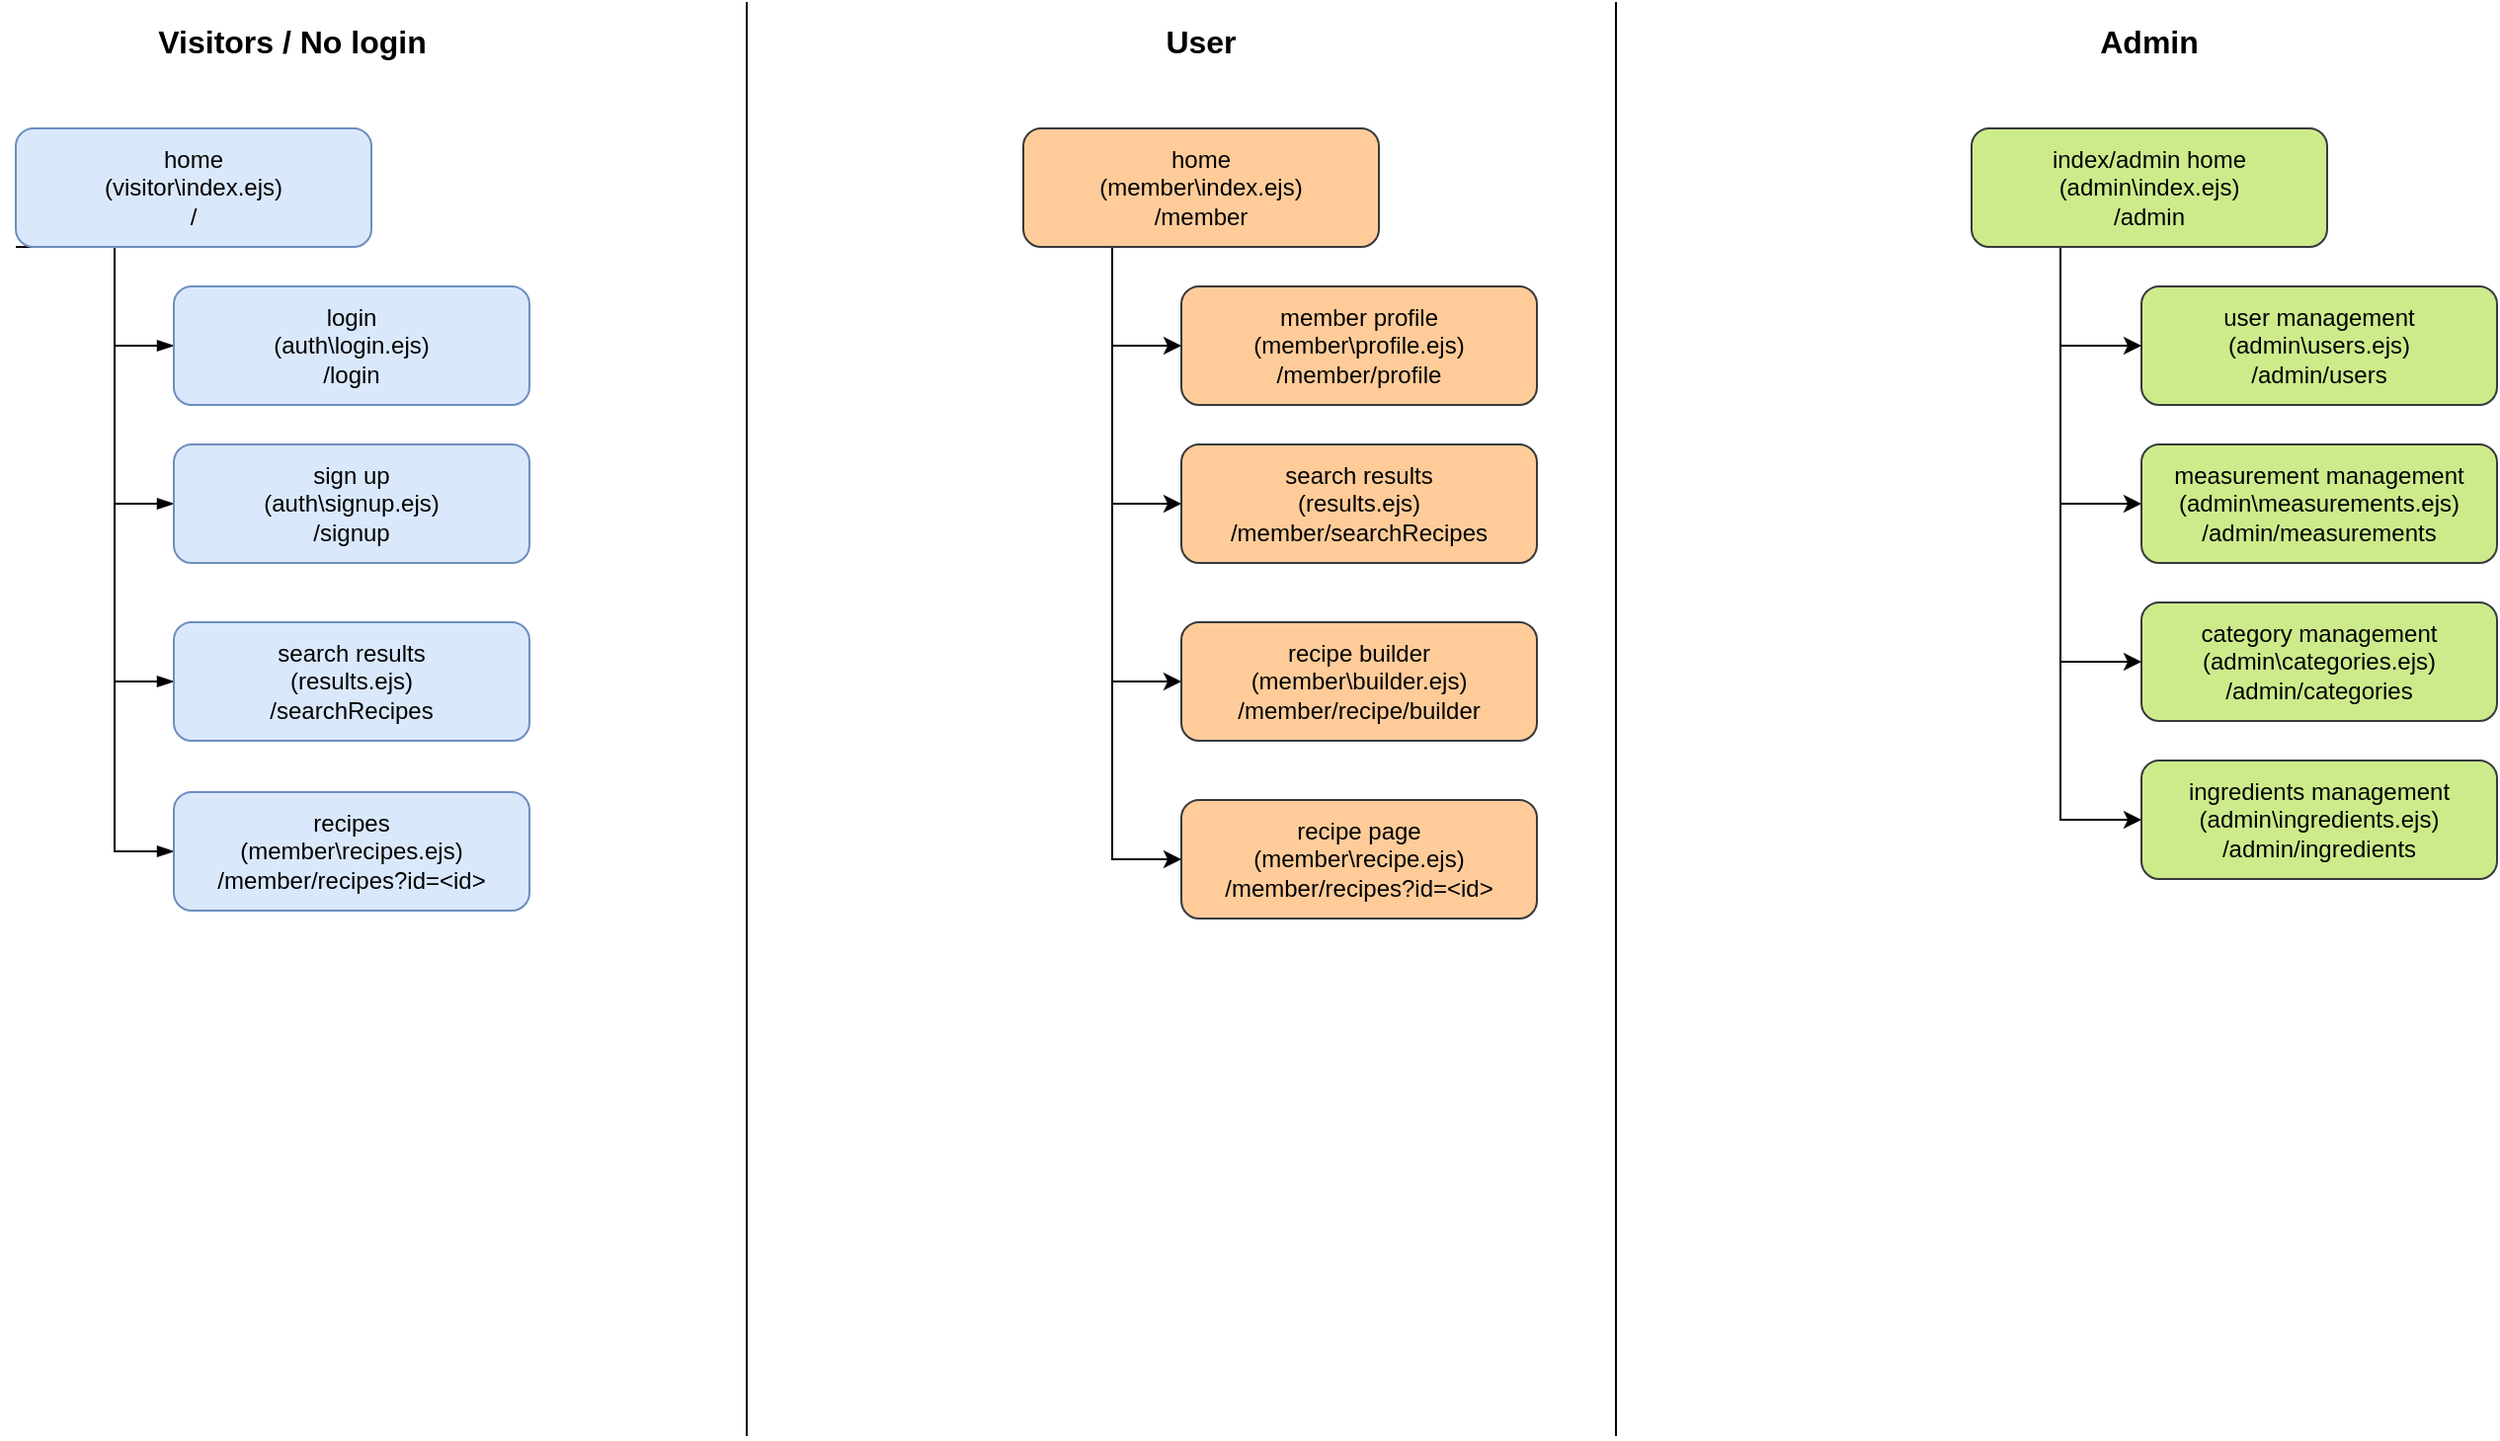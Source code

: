 <mxfile>
    <diagram id="6a731a19-8d31-9384-78a2-239565b7b9f0" name="Page-1">
        <mxGraphModel dx="745" dy="539" grid="1" gridSize="10" guides="1" tooltips="1" connect="1" arrows="1" fold="1" page="1" pageScale="1" pageWidth="1169" pageHeight="827" background="#ffffff" math="0" shadow="0">
            <root>
                <mxCell id="0"/>
                <mxCell id="1" parent="0"/>
                <mxCell id="gwQa9RxjE0BeBEywbN8O-1791" style="edgeStyle=orthogonalEdgeStyle;rounded=0;orthogonalLoop=1;jettySize=auto;html=1;exitX=0.25;exitY=1;exitDx=0;exitDy=0;entryX=0;entryY=0.5;entryDx=0;entryDy=0;endArrow=blockThin;endFill=1;strokeColor=#000000;" parent="1" source="gwQa9RxjE0BeBEywbN8O-1779" target="gwQa9RxjE0BeBEywbN8O-1781" edge="1">
                    <mxGeometry relative="1" as="geometry">
                        <Array as="points">
                            <mxPoint x="120" y="164"/>
                            <mxPoint x="120" y="214"/>
                        </Array>
                    </mxGeometry>
                </mxCell>
                <mxCell id="gwQa9RxjE0BeBEywbN8O-1792" style="edgeStyle=orthogonalEdgeStyle;rounded=0;orthogonalLoop=1;jettySize=auto;html=1;exitX=0;exitY=1;exitDx=0;exitDy=0;entryX=0;entryY=0.5;entryDx=0;entryDy=0;endArrow=blockThin;endFill=1;strokeColor=#000000;" parent="1" source="gwQa9RxjE0BeBEywbN8O-1779" target="gwQa9RxjE0BeBEywbN8O-1782" edge="1">
                    <mxGeometry relative="1" as="geometry">
                        <Array as="points">
                            <mxPoint x="120" y="164"/>
                            <mxPoint x="120" y="294"/>
                        </Array>
                    </mxGeometry>
                </mxCell>
                <mxCell id="gwQa9RxjE0BeBEywbN8O-1795" style="edgeStyle=orthogonalEdgeStyle;rounded=0;orthogonalLoop=1;jettySize=auto;html=1;exitX=0.25;exitY=1;exitDx=0;exitDy=0;entryX=0;entryY=0.5;entryDx=0;entryDy=0;endArrow=blockThin;endFill=1;strokeColor=#000000;" parent="1" source="gwQa9RxjE0BeBEywbN8O-1779" target="gwQa9RxjE0BeBEywbN8O-1793" edge="1">
                    <mxGeometry relative="1" as="geometry">
                        <Array as="points">
                            <mxPoint x="120" y="164"/>
                            <mxPoint x="120" y="384"/>
                        </Array>
                    </mxGeometry>
                </mxCell>
                <mxCell id="gwQa9RxjE0BeBEywbN8O-1802" style="edgeStyle=orthogonalEdgeStyle;rounded=0;orthogonalLoop=1;jettySize=auto;html=1;exitX=0.25;exitY=1;exitDx=0;exitDy=0;entryX=0;entryY=0.5;entryDx=0;entryDy=0;endArrow=blockThin;endFill=1;strokeColor=#000000;" parent="1" source="gwQa9RxjE0BeBEywbN8O-1779" target="gwQa9RxjE0BeBEywbN8O-1800" edge="1">
                    <mxGeometry relative="1" as="geometry">
                        <Array as="points">
                            <mxPoint x="120" y="164"/>
                            <mxPoint x="120" y="470"/>
                        </Array>
                    </mxGeometry>
                </mxCell>
                <mxCell id="gwQa9RxjE0BeBEywbN8O-1779" value="&lt;font color=&quot;#000000&quot;&gt;home&lt;br&gt;(visitor\index.ejs)&lt;br&gt;/&lt;br&gt;&lt;/font&gt;" style="rounded=1;whiteSpace=wrap;html=1;fillColor=#dae8fc;strokeColor=#6c8ebf;" parent="1" vertex="1">
                    <mxGeometry x="70" y="104" width="180" height="60" as="geometry"/>
                </mxCell>
                <mxCell id="gwQa9RxjE0BeBEywbN8O-1781" value="&lt;font color=&quot;#000000&quot;&gt;login&lt;br&gt;(auth\login.ejs)&lt;br&gt;/login&lt;br&gt;&lt;/font&gt;" style="rounded=1;whiteSpace=wrap;html=1;fillColor=#dae8fc;strokeColor=#6c8ebf;" parent="1" vertex="1">
                    <mxGeometry x="150" y="184" width="180" height="60" as="geometry"/>
                </mxCell>
                <mxCell id="gwQa9RxjE0BeBEywbN8O-1782" value="&lt;font color=&quot;#000000&quot;&gt;sign up&lt;br&gt;(auth\signup.ejs)&lt;br&gt;/signup&lt;br&gt;&lt;/font&gt;" style="rounded=1;whiteSpace=wrap;html=1;fillColor=#dae8fc;strokeColor=#6c8ebf;" parent="1" vertex="1">
                    <mxGeometry x="150" y="264" width="180" height="60" as="geometry"/>
                </mxCell>
                <mxCell id="gwQa9RxjE0BeBEywbN8O-1793" value="&lt;font color=&quot;#000000&quot;&gt;search results&lt;br&gt;(results.ejs)&lt;br&gt;/searchRecipes&lt;br&gt;&lt;/font&gt;" style="rounded=1;whiteSpace=wrap;html=1;fillColor=#dae8fc;strokeColor=#6c8ebf;" parent="1" vertex="1">
                    <mxGeometry x="150" y="354" width="180" height="60" as="geometry"/>
                </mxCell>
                <mxCell id="gwQa9RxjE0BeBEywbN8O-1796" value="&lt;font color=&quot;#000000&quot;&gt;search results&lt;br&gt;(results.ejs)&lt;br&gt;/member/searchRecipes&lt;br&gt;&lt;/font&gt;" style="rounded=1;whiteSpace=wrap;html=1;fillColor=#ffcc99;strokeColor=#36393d;" parent="1" vertex="1">
                    <mxGeometry x="660" y="264" width="180" height="60" as="geometry"/>
                </mxCell>
                <mxCell id="gwQa9RxjE0BeBEywbN8O-1797" value="" style="endArrow=none;html=1;" parent="1" edge="1">
                    <mxGeometry width="50" height="50" relative="1" as="geometry">
                        <mxPoint x="440" y="766" as="sourcePoint"/>
                        <mxPoint x="440" y="40" as="targetPoint"/>
                    </mxGeometry>
                </mxCell>
                <mxCell id="gwQa9RxjE0BeBEywbN8O-1798" value="&lt;b&gt;&lt;font style=&quot;font-size: 16px&quot;&gt;Visitors / No login&lt;/font&gt;&lt;/b&gt;" style="text;html=1;strokeColor=none;fillColor=none;align=center;verticalAlign=middle;whiteSpace=wrap;rounded=0;" parent="1" vertex="1">
                    <mxGeometry x="100" y="40" width="220" height="40" as="geometry"/>
                </mxCell>
                <mxCell id="gwQa9RxjE0BeBEywbN8O-1799" value="&lt;b&gt;&lt;font style=&quot;font-size: 16px&quot;&gt;User&lt;/font&gt;&lt;/b&gt;" style="text;html=1;strokeColor=none;fillColor=none;align=center;verticalAlign=middle;whiteSpace=wrap;rounded=0;" parent="1" vertex="1">
                    <mxGeometry x="560" y="40" width="220" height="40" as="geometry"/>
                </mxCell>
                <mxCell id="gwQa9RxjE0BeBEywbN8O-1800" value="&lt;font color=&quot;#000000&quot;&gt;recipes&lt;br&gt;(member\recipes.ejs)&lt;br&gt;/member/recipes?id=&amp;lt;id&amp;gt;&lt;br&gt;&lt;/font&gt;" style="rounded=1;whiteSpace=wrap;html=1;fillColor=#dae8fc;strokeColor=#6c8ebf;" parent="1" vertex="1">
                    <mxGeometry x="150" y="440" width="180" height="60" as="geometry"/>
                </mxCell>
                <mxCell id="gwQa9RxjE0BeBEywbN8O-1803" value="" style="endArrow=none;html=1;" parent="1" edge="1">
                    <mxGeometry width="50" height="50" relative="1" as="geometry">
                        <mxPoint x="880" y="766" as="sourcePoint"/>
                        <mxPoint x="880" y="40" as="targetPoint"/>
                    </mxGeometry>
                </mxCell>
                <mxCell id="gwQa9RxjE0BeBEywbN8O-1804" value="&lt;b&gt;&lt;font style=&quot;font-size: 16px&quot;&gt;Admin&lt;/font&gt;&lt;/b&gt;" style="text;html=1;strokeColor=none;fillColor=none;align=center;verticalAlign=middle;whiteSpace=wrap;rounded=0;" parent="1" vertex="1">
                    <mxGeometry x="1040" y="40" width="220" height="40" as="geometry"/>
                </mxCell>
                <mxCell id="PUUP4kWYyp20goEuvDwx-1" value="&lt;span style=&quot;color: rgb(0 , 0 , 0)&quot;&gt;member profile&lt;/span&gt;&lt;br style=&quot;color: rgb(0 , 0 , 0)&quot;&gt;&lt;span style=&quot;color: rgb(0 , 0 , 0)&quot;&gt;(member\profile.ejs)&lt;br&gt;/member/profile&lt;br&gt;&lt;/span&gt;" style="rounded=1;whiteSpace=wrap;html=1;fillColor=#ffcc99;strokeColor=#36393d;" parent="1" vertex="1">
                    <mxGeometry x="660" y="184" width="180" height="60" as="geometry"/>
                </mxCell>
                <mxCell id="PUUP4kWYyp20goEuvDwx-2" value="&lt;font color=&quot;#000000&quot;&gt;recipe builder&lt;br&gt;(member\builder.ejs)&lt;br&gt;/member/recipe/builder&lt;br&gt;&lt;/font&gt;" style="rounded=1;whiteSpace=wrap;html=1;fillColor=#ffcc99;strokeColor=#36393d;" parent="1" vertex="1">
                    <mxGeometry x="660" y="354" width="180" height="60" as="geometry"/>
                </mxCell>
                <mxCell id="PUUP4kWYyp20goEuvDwx-3" value="&lt;font color=&quot;#000000&quot;&gt;recipe page&lt;br&gt;(member\recipe.ejs)&lt;br&gt;/member/recipes?id=&amp;lt;id&amp;gt;&lt;br&gt;&lt;/font&gt;" style="rounded=1;whiteSpace=wrap;html=1;fillColor=#ffcc99;strokeColor=#36393d;" parent="1" vertex="1">
                    <mxGeometry x="660" y="444" width="180" height="60" as="geometry"/>
                </mxCell>
                <mxCell id="PUUP4kWYyp20goEuvDwx-10" value="&lt;font color=&quot;#000000&quot;&gt;user management&lt;br&gt;(admin\users.ejs)&lt;br&gt;&lt;/font&gt;&lt;span style=&quot;color: rgb(0 , 0 , 0)&quot;&gt;/admin/users&lt;/span&gt;&lt;font color=&quot;#000000&quot;&gt;&lt;br&gt;&lt;/font&gt;" style="rounded=1;whiteSpace=wrap;html=1;fillColor=#cdeb8b;strokeColor=#36393d;" parent="1" vertex="1">
                    <mxGeometry x="1146" y="184" width="180" height="60" as="geometry"/>
                </mxCell>
                <mxCell id="PUUP4kWYyp20goEuvDwx-11" value="&lt;font color=&quot;#000000&quot;&gt;category management&lt;br&gt;(admin\categories.ejs)&lt;br&gt;/admin/categories&lt;br&gt;&lt;/font&gt;" style="rounded=1;whiteSpace=wrap;html=1;fillColor=#cdeb8b;strokeColor=#36393d;" parent="1" vertex="1">
                    <mxGeometry x="1146" y="344" width="180" height="60" as="geometry"/>
                </mxCell>
                <mxCell id="PUUP4kWYyp20goEuvDwx-13" style="edgeStyle=orthogonalEdgeStyle;rounded=0;orthogonalLoop=1;jettySize=auto;html=1;exitX=0.25;exitY=1;exitDx=0;exitDy=0;entryX=0;entryY=0.5;entryDx=0;entryDy=0;strokeColor=#000000;" parent="1" source="PUUP4kWYyp20goEuvDwx-12" target="PUUP4kWYyp20goEuvDwx-3" edge="1">
                    <mxGeometry relative="1" as="geometry"/>
                </mxCell>
                <mxCell id="PUUP4kWYyp20goEuvDwx-14" style="edgeStyle=orthogonalEdgeStyle;rounded=0;orthogonalLoop=1;jettySize=auto;html=1;exitX=0.25;exitY=1;exitDx=0;exitDy=0;entryX=0;entryY=0.5;entryDx=0;entryDy=0;strokeColor=#000000;" parent="1" source="PUUP4kWYyp20goEuvDwx-12" target="PUUP4kWYyp20goEuvDwx-2" edge="1">
                    <mxGeometry relative="1" as="geometry"/>
                </mxCell>
                <mxCell id="PUUP4kWYyp20goEuvDwx-16" style="edgeStyle=orthogonalEdgeStyle;rounded=0;orthogonalLoop=1;jettySize=auto;html=1;exitX=0.25;exitY=1;exitDx=0;exitDy=0;entryX=0;entryY=0.5;entryDx=0;entryDy=0;strokeColor=#000000;" parent="1" source="PUUP4kWYyp20goEuvDwx-12" target="gwQa9RxjE0BeBEywbN8O-1796" edge="1">
                    <mxGeometry relative="1" as="geometry"/>
                </mxCell>
                <mxCell id="PUUP4kWYyp20goEuvDwx-17" style="edgeStyle=orthogonalEdgeStyle;rounded=0;orthogonalLoop=1;jettySize=auto;html=1;exitX=0.25;exitY=1;exitDx=0;exitDy=0;entryX=0;entryY=0.5;entryDx=0;entryDy=0;strokeColor=#000000;" parent="1" source="PUUP4kWYyp20goEuvDwx-12" target="PUUP4kWYyp20goEuvDwx-1" edge="1">
                    <mxGeometry relative="1" as="geometry"/>
                </mxCell>
                <mxCell id="PUUP4kWYyp20goEuvDwx-12" value="&lt;font color=&quot;#000000&quot;&gt;home&lt;br&gt;(member\index.ejs)&lt;br&gt;/member&lt;br&gt;&lt;/font&gt;" style="rounded=1;whiteSpace=wrap;html=1;fillColor=#ffcc99;strokeColor=#36393d;" parent="1" vertex="1">
                    <mxGeometry x="580" y="104" width="180" height="60" as="geometry"/>
                </mxCell>
                <mxCell id="PUUP4kWYyp20goEuvDwx-21" style="edgeStyle=orthogonalEdgeStyle;rounded=0;orthogonalLoop=1;jettySize=auto;html=1;exitX=0.25;exitY=1;exitDx=0;exitDy=0;entryX=0;entryY=0.5;entryDx=0;entryDy=0;strokeColor=#000000;" parent="1" source="PUUP4kWYyp20goEuvDwx-18" target="PUUP4kWYyp20goEuvDwx-19" edge="1">
                    <mxGeometry relative="1" as="geometry"/>
                </mxCell>
                <mxCell id="PUUP4kWYyp20goEuvDwx-22" style="edgeStyle=orthogonalEdgeStyle;rounded=0;orthogonalLoop=1;jettySize=auto;html=1;exitX=0.25;exitY=1;exitDx=0;exitDy=0;entryX=0;entryY=0.5;entryDx=0;entryDy=0;strokeColor=#000000;" parent="1" source="PUUP4kWYyp20goEuvDwx-18" target="PUUP4kWYyp20goEuvDwx-11" edge="1">
                    <mxGeometry relative="1" as="geometry"/>
                </mxCell>
                <mxCell id="PUUP4kWYyp20goEuvDwx-23" style="edgeStyle=orthogonalEdgeStyle;rounded=0;orthogonalLoop=1;jettySize=auto;html=1;exitX=0.25;exitY=1;exitDx=0;exitDy=0;entryX=0;entryY=0.5;entryDx=0;entryDy=0;strokeColor=#000000;" parent="1" source="PUUP4kWYyp20goEuvDwx-18" target="PUUP4kWYyp20goEuvDwx-20" edge="1">
                    <mxGeometry relative="1" as="geometry"/>
                </mxCell>
                <mxCell id="PUUP4kWYyp20goEuvDwx-24" style="edgeStyle=orthogonalEdgeStyle;rounded=0;orthogonalLoop=1;jettySize=auto;html=1;exitX=0.25;exitY=1;exitDx=0;exitDy=0;entryX=0;entryY=0.5;entryDx=0;entryDy=0;strokeColor=#000000;" parent="1" source="PUUP4kWYyp20goEuvDwx-18" target="PUUP4kWYyp20goEuvDwx-10" edge="1">
                    <mxGeometry relative="1" as="geometry"/>
                </mxCell>
                <mxCell id="PUUP4kWYyp20goEuvDwx-18" value="&lt;span style=&quot;color: rgb(0 , 0 , 0)&quot;&gt;index/admin home&lt;/span&gt;&lt;br style=&quot;color: rgb(0 , 0 , 0)&quot;&gt;&lt;span style=&quot;color: rgb(0 , 0 , 0)&quot;&gt;(admin\index.ejs)&lt;br&gt;/admin&lt;br&gt;&lt;/span&gt;" style="rounded=1;whiteSpace=wrap;html=1;fillColor=#cdeb8b;strokeColor=#36393d;" parent="1" vertex="1">
                    <mxGeometry x="1060" y="104" width="180" height="60" as="geometry"/>
                </mxCell>
                <mxCell id="PUUP4kWYyp20goEuvDwx-19" value="&lt;font color=&quot;#000000&quot;&gt;ingredients management&lt;br&gt;(admin\ingredients.ejs)&lt;br&gt;/admin/ingredients&lt;br&gt;&lt;/font&gt;" style="rounded=1;whiteSpace=wrap;html=1;fillColor=#cdeb8b;strokeColor=#36393d;" parent="1" vertex="1">
                    <mxGeometry x="1146" y="424" width="180" height="60" as="geometry"/>
                </mxCell>
                <mxCell id="PUUP4kWYyp20goEuvDwx-20" value="&lt;font color=&quot;#000000&quot;&gt;measurement management&lt;br&gt;(admin\measurements.ejs)&lt;br&gt;/admin/measurements&lt;br&gt;&lt;/font&gt;" style="rounded=1;whiteSpace=wrap;html=1;fillColor=#cdeb8b;strokeColor=#36393d;" parent="1" vertex="1">
                    <mxGeometry x="1146" y="264" width="180" height="60" as="geometry"/>
                </mxCell>
            </root>
        </mxGraphModel>
    </diagram>
</mxfile>